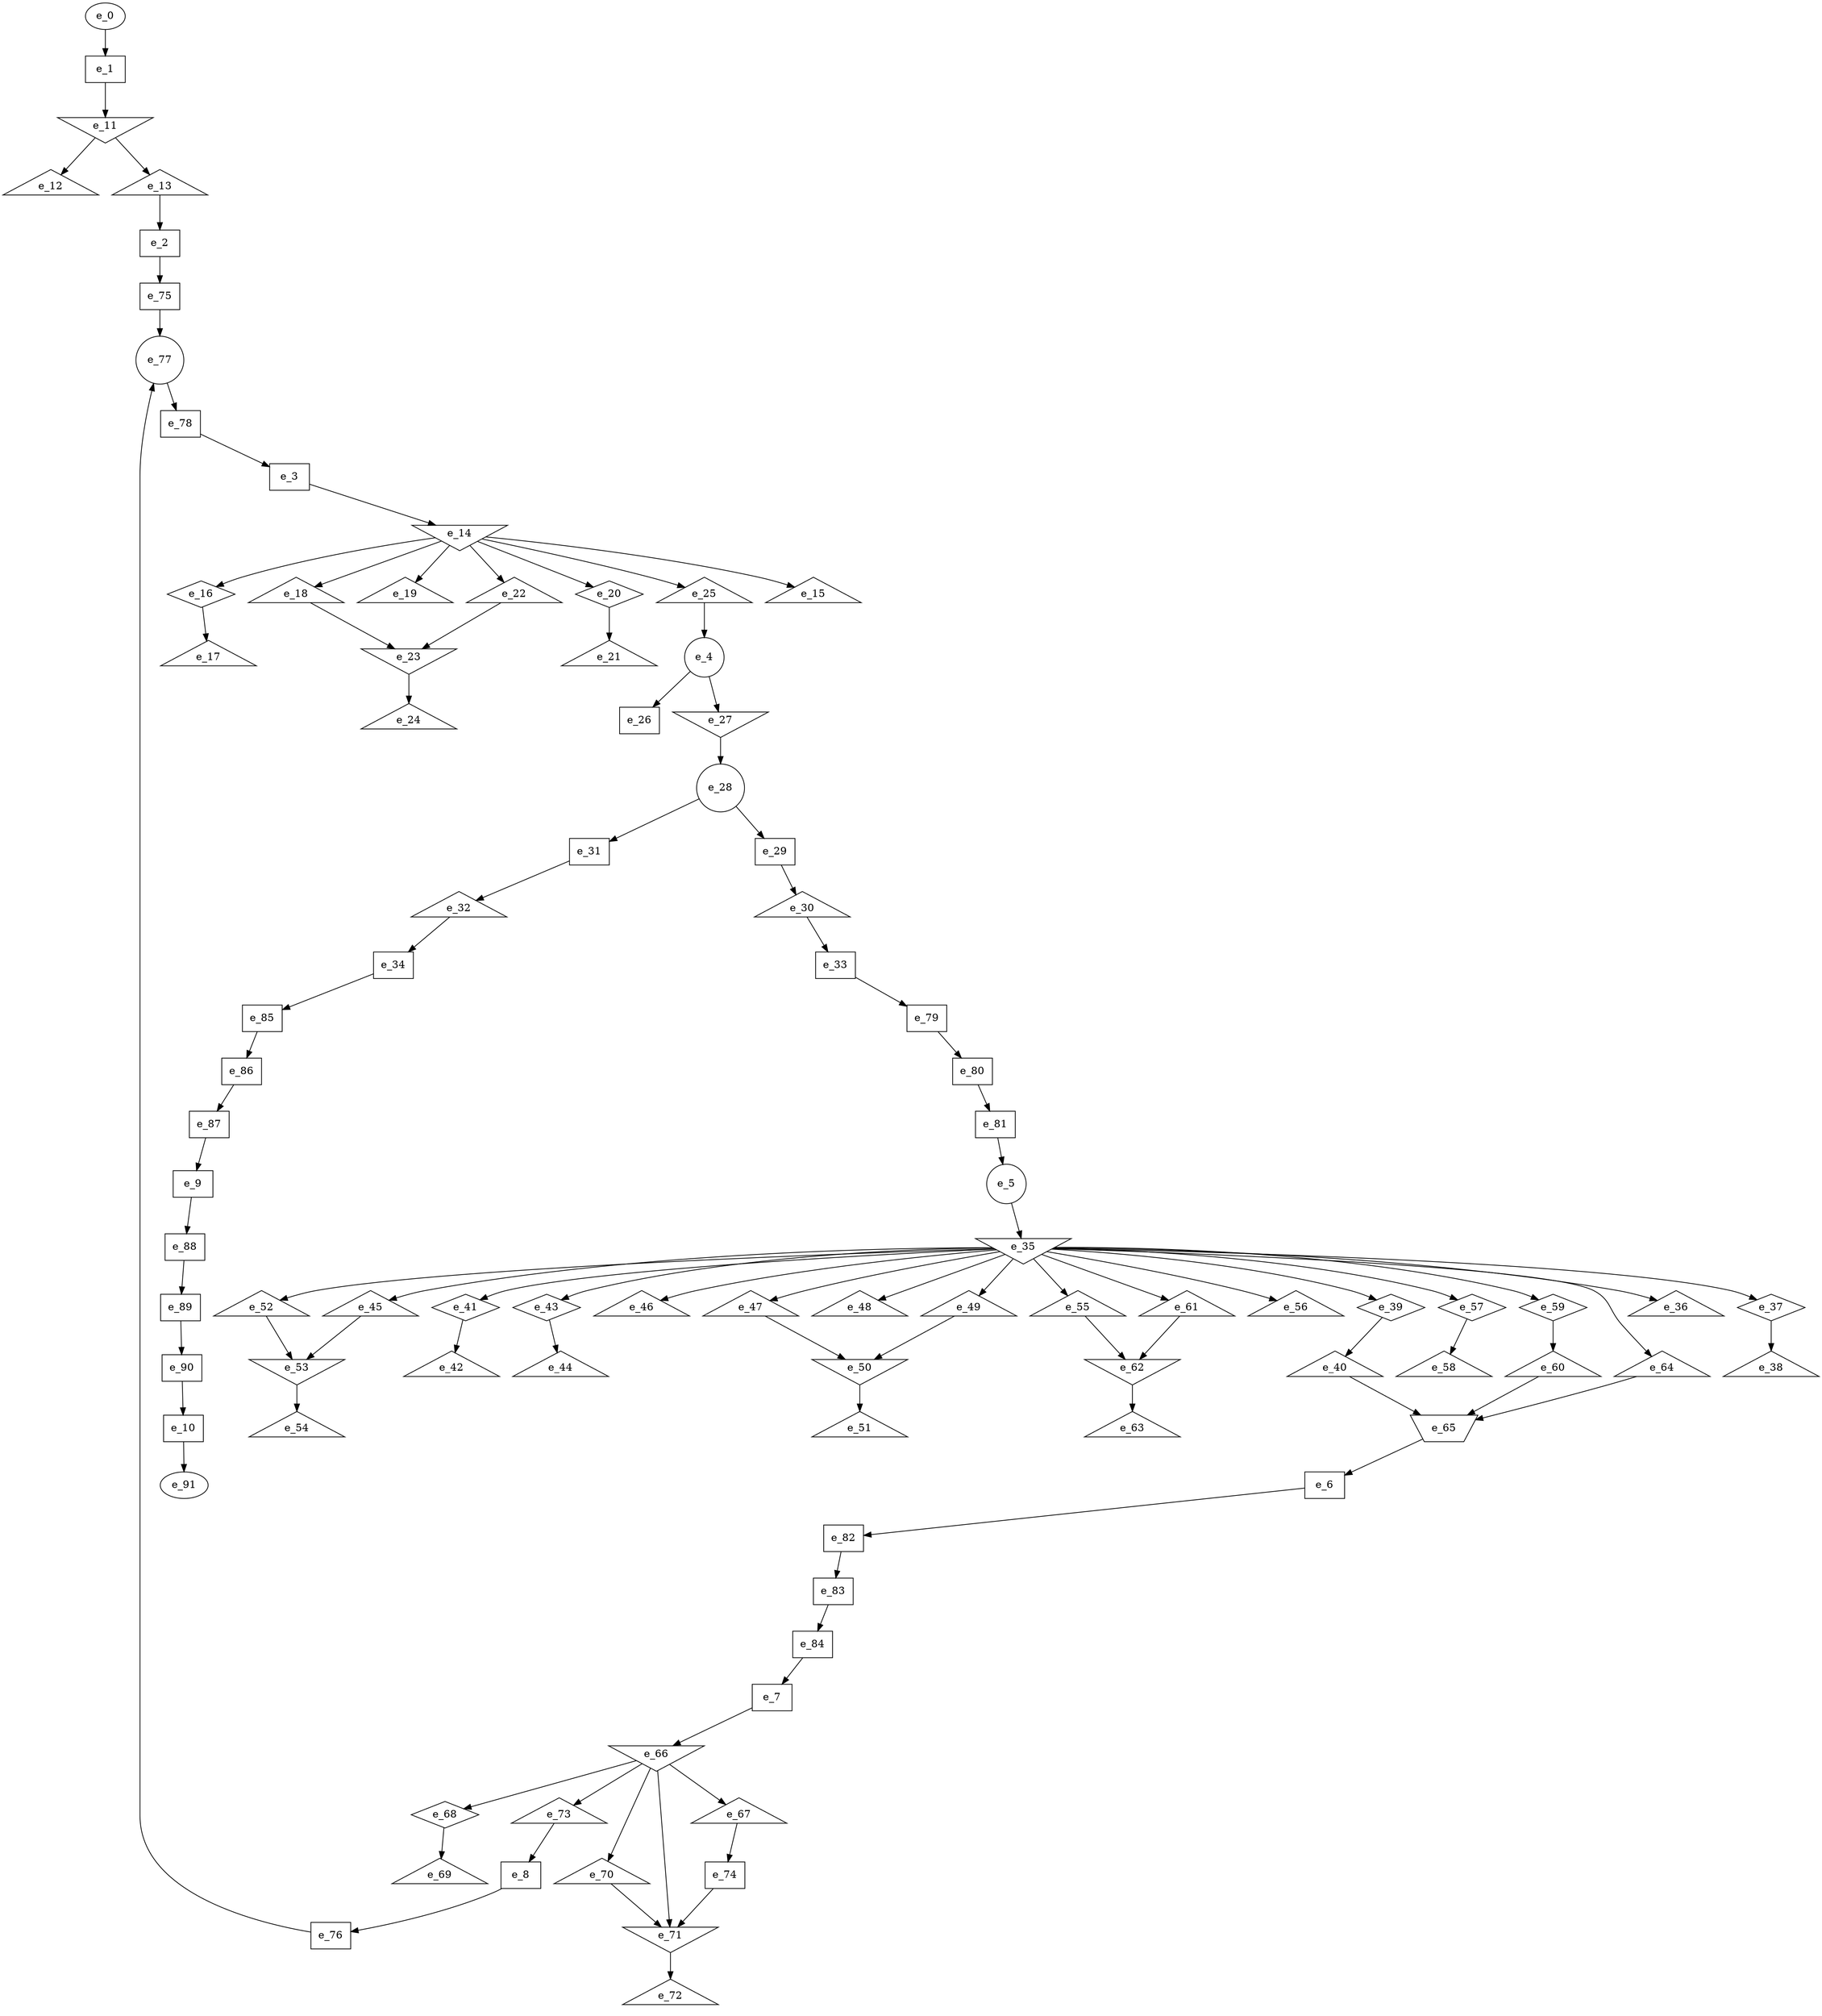 digraph control_path {
  e_0: entry_node : n ;
  e_1 [shape = dot];
  e_2 [shape = dot];
  e_3 [shape = dot];
  e_4 [shape = circle];
  e_5 [shape = circle];
  e_6 [shape = dot];
  e_7 [shape = dot];
  e_8 [shape = dot];
  e_9 [shape = dot];
  e_10 [shape = dot];
  e_11 [shape = invtriangle];
  e_12 [shape = triangle];
  e_13 [shape = triangle];
  e_14 [shape = invtriangle];
  e_15 [shape = triangle];
  e_16 [shape = diamond];
  e_17 [shape = triangle];
  e_18 [shape = triangle];
  e_19 [shape = triangle];
  e_20 [shape = diamond];
  e_21 [shape = triangle];
  e_22 [shape = triangle];
  e_23 [shape = invtriangle];
  e_24 [shape = triangle];
  e_25 [shape = triangle];
  e_26 [shape = dot];
  e_27 [shape = invtriangle];
  e_28 [shape = circle];
  e_29 [shape = dot];
  e_30 [shape = triangle];
  e_31 [shape = dot];
  e_32 [shape = triangle];
  e_33 [shape = dot];
  e_34 [shape = dot];
  e_35 [shape = invtriangle];
  e_36 [shape = triangle];
  e_37 [shape = diamond];
  e_38 [shape = triangle];
  e_39 [shape = diamond];
  e_40 [shape = triangle];
  e_41 [shape = diamond];
  e_42 [shape = triangle];
  e_43 [shape = diamond];
  e_44 [shape = triangle];
  e_45 [shape = triangle];
  e_46 [shape = triangle];
  e_47 [shape = triangle];
  e_48 [shape = triangle];
  e_49 [shape = triangle];
  e_50 [shape = invtriangle];
  e_51 [shape = triangle];
  e_52 [shape = triangle];
  e_53 [shape = invtriangle];
  e_54 [shape = triangle];
  e_55 [shape = triangle];
  e_56 [shape = triangle];
  e_57 [shape = diamond];
  e_58 [shape = triangle];
  e_59 [shape = diamond];
  e_60 [shape = triangle];
  e_61 [shape = triangle];
  e_62 [shape = invtriangle];
  e_63 [shape = triangle];
  e_64 [shape = triangle];
  e_65 [shape = invtrapezium];
  e_66 [shape = invtriangle];
  e_67 [shape = triangle];
  e_68 [shape = diamond];
  e_69 [shape = triangle];
  e_70 [shape = triangle];
  e_71 [shape = invtriangle];
  e_72 [shape = triangle];
  e_73 [shape = triangle];
  e_74 [shape = dot];
  e_75 [shape = dot];
  e_76 [shape = dot];
  e_77 [shape = circle];
  e_78 [shape = dot];
  e_79 [shape = dot];
  e_80 [shape = dot];
  e_81 [shape = dot];
  e_82 [shape = dot];
  e_83 [shape = dot];
  e_84 [shape = dot];
  e_85 [shape = dot];
  e_86 [shape = dot];
  e_87 [shape = dot];
  e_88 [shape = dot];
  e_89 [shape = dot];
  e_90 [shape = dot];
  e_91: exit_node : s ;
  e_0 -> e_1;
  e_13 -> e_2;
  e_78 -> e_3;
  e_25 -> e_4;
  e_81 -> e_5;
  e_65 -> e_6;
  e_84 -> e_7;
  e_73 -> e_8;
  e_87 -> e_9;
  e_90 -> e_10;
  e_1 -> e_11;
  e_11 -> e_12;
  e_11 -> e_13;
  e_3 -> e_14;
  e_14 -> e_15;
  e_14 -> e_16;
  e_16 -> e_17;
  e_14 -> e_18;
  e_14 -> e_19;
  e_14 -> e_20;
  e_20 -> e_21;
  e_14 -> e_22;
  e_18 -> e_23;
  e_22 -> e_23;
  e_23 -> e_24;
  e_14 -> e_25;
  e_4 -> e_26;
  e_4 -> e_27;
  e_27 -> e_28;
  e_28 -> e_29;
  e_29 -> e_30;
  e_28 -> e_31;
  e_31 -> e_32;
  e_30 -> e_33;
  e_32 -> e_34;
  e_5 -> e_35;
  e_35 -> e_36;
  e_35 -> e_37;
  e_37 -> e_38;
  e_35 -> e_39;
  e_39 -> e_40;
  e_35 -> e_41;
  e_41 -> e_42;
  e_35 -> e_43;
  e_43 -> e_44;
  e_35 -> e_45;
  e_35 -> e_46;
  e_35 -> e_47;
  e_35 -> e_48;
  e_35 -> e_49;
  e_47 -> e_50;
  e_49 -> e_50;
  e_50 -> e_51;
  e_35 -> e_52;
  e_45 -> e_53;
  e_52 -> e_53;
  e_53 -> e_54;
  e_35 -> e_55;
  e_35 -> e_56;
  e_35 -> e_57;
  e_57 -> e_58;
  e_35 -> e_59;
  e_59 -> e_60;
  e_35 -> e_61;
  e_55 -> e_62;
  e_61 -> e_62;
  e_62 -> e_63;
  e_35 -> e_64;
  e_40 -> e_65;
  e_60 -> e_65;
  e_64 -> e_65;
  e_7 -> e_66;
  e_66 -> e_67;
  e_66 -> e_68;
  e_68 -> e_69;
  e_66 -> e_70;
  e_66 -> e_71;
  e_70 -> e_71;
  e_74 -> e_71;
  e_71 -> e_72;
  e_66 -> e_73;
  e_67 -> e_74;
  e_2 -> e_75;
  e_8 -> e_76;
  e_75 -> e_77;
  e_76 -> e_77;
  e_77 -> e_78;
  e_33 -> e_79;
  e_79 -> e_80;
  e_80 -> e_81;
  e_6 -> e_82;
  e_82 -> e_83;
  e_83 -> e_84;
  e_34 -> e_85;
  e_85 -> e_86;
  e_86 -> e_87;
  e_9 -> e_88;
  e_88 -> e_89;
  e_89 -> e_90;
  e_10 -> e_91;
}

